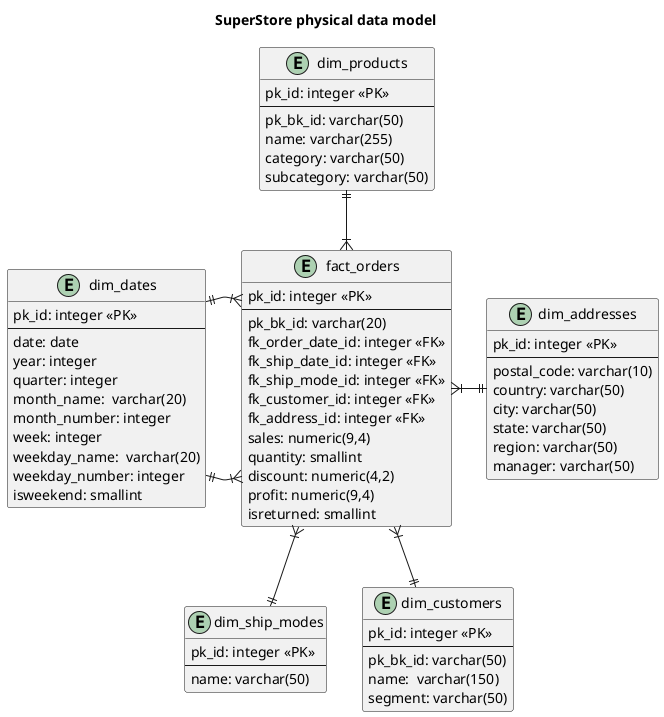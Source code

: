 @startuml
title:SuperStore physical data model

entity fact_orders {
    pk_id: integer <<PK>>
    --
    pk_bk_id: varchar(20)
    fk_order_date_id: integer <<FK>>
    fk_ship_date_id: integer <<FK>>
    fk_ship_mode_id: integer <<FK>>
    fk_customer_id: integer <<FK>>
    fk_address_id: integer <<FK>>
    sales: numeric(9,4)
    quantity: smallint
    discount: numeric(4,2)
    profit: numeric(9,4)   
    isreturned: smallint
}


entity dim_products {
    pk_id: integer <<PK>>
    --
    pk_bk_id: varchar(50)
    name: varchar(255)
    category: varchar(50)
    subcategory: varchar(50)
}

entity dim_ship_modes {
    pk_id: integer <<PK>>
    --
    name: varchar(50)
}

entity dim_customers {
    pk_id: integer <<PK>>
    --
    pk_bk_id: varchar(50)
    name:  varchar(150)
    segment: varchar(50)
}

entity dim_addresses {
    pk_id: integer <<PK>>
    --
    postal_code: varchar(10)
    country: varchar(50)
    city: varchar(50)
    state: varchar(50)
    region: varchar(50)
    manager: varchar(50)
}

entity dim_dates {
    pk_id: integer <<PK>>
    --
    date: date
    year: integer
    quarter: integer
    month_name:  varchar(20)
    month_number: integer
    week: integer 
    weekday_name:  varchar(20)
    weekday_number: integer
    isweekend: smallint
}

fact_orders}|--||dim_customers
fact_orders}|-right-||dim_addresses
fact_orders}|-up-||dim_products
fact_orders}|-left-||dim_dates
fact_orders}|-left-||dim_dates
fact_orders}|--||dim_ship_modes


@enduml